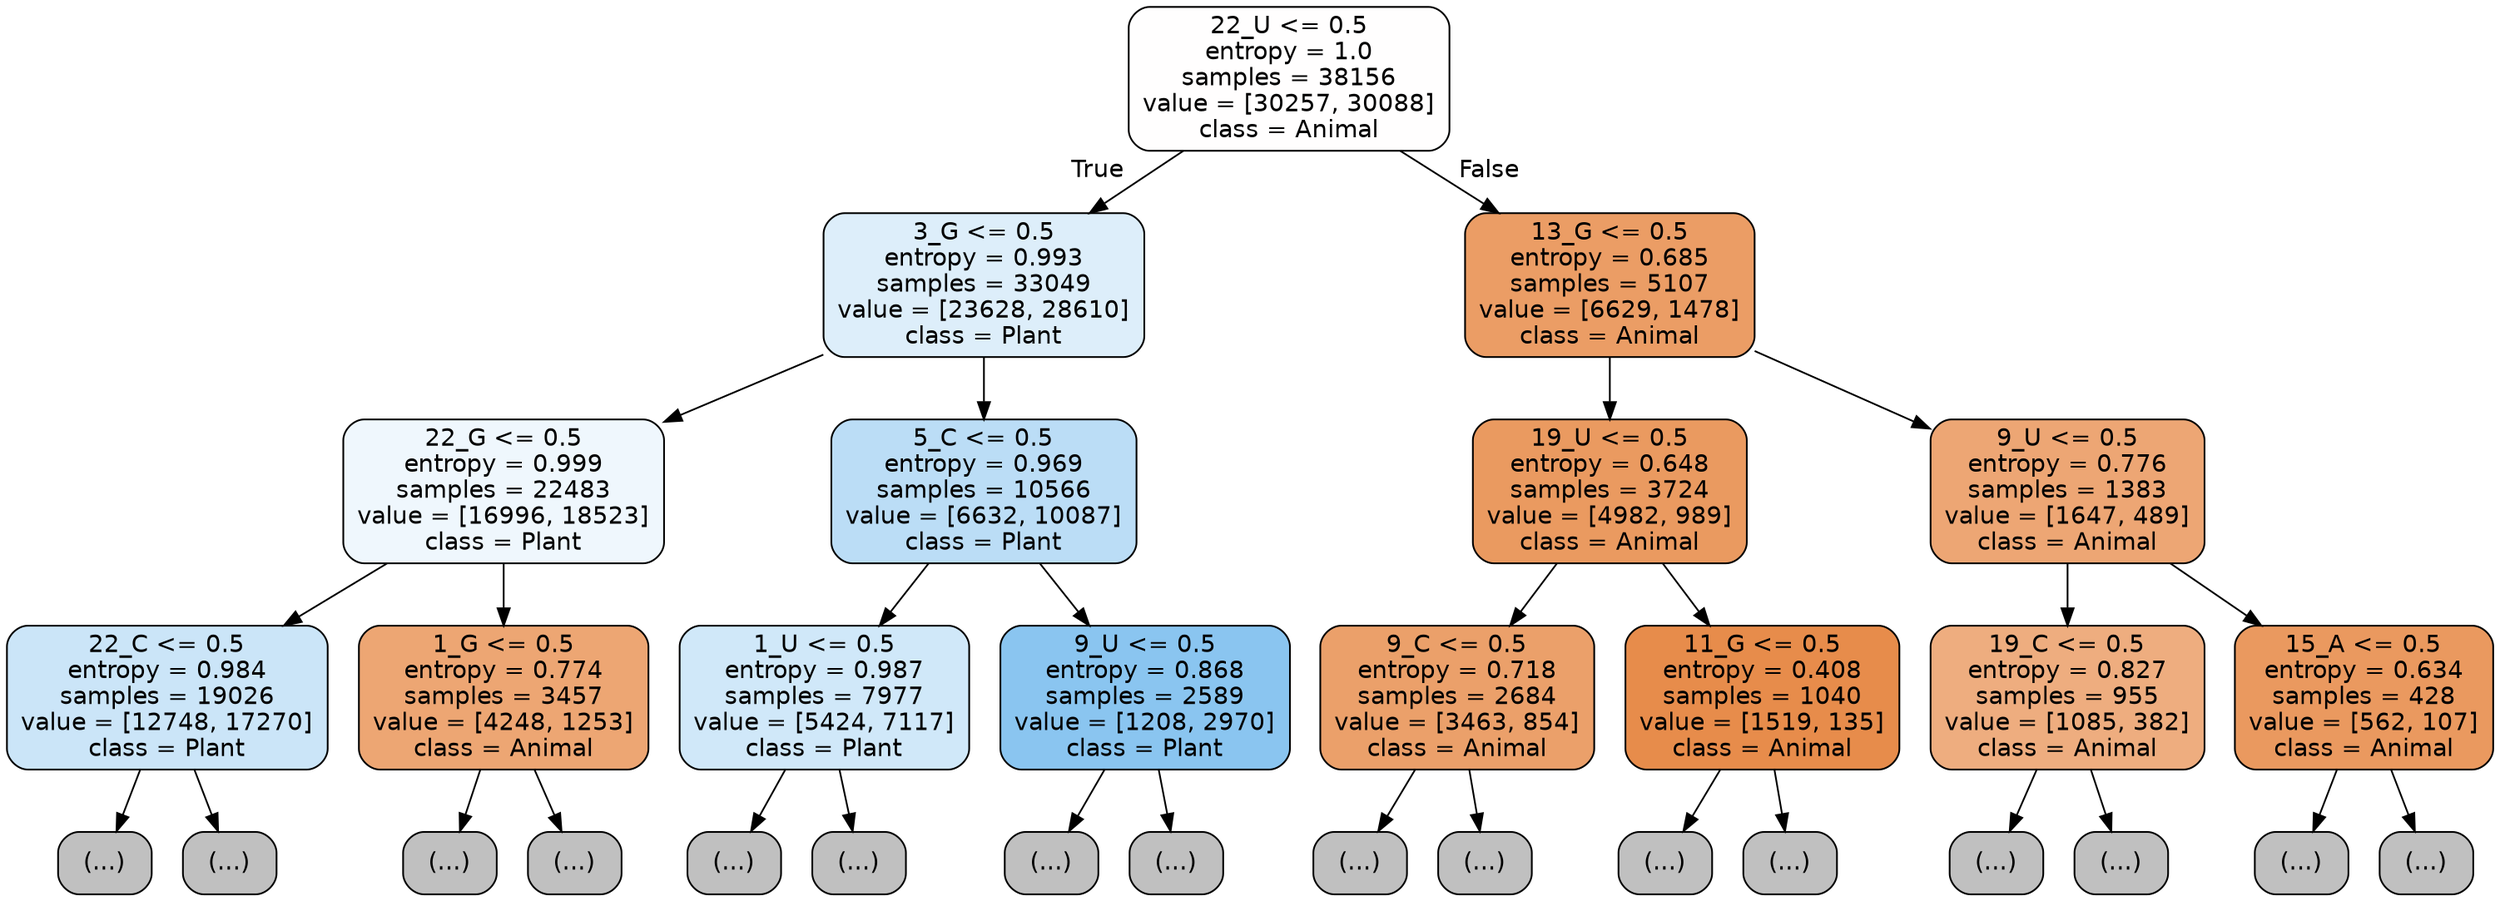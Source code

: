 digraph Tree {
node [shape=box, style="filled, rounded", color="black", fontname="helvetica"] ;
edge [fontname="helvetica"] ;
0 [label="22_U <= 0.5\nentropy = 1.0\nsamples = 38156\nvalue = [30257, 30088]\nclass = Animal", fillcolor="#fffefe"] ;
1 [label="3_G <= 0.5\nentropy = 0.993\nsamples = 33049\nvalue = [23628, 28610]\nclass = Plant", fillcolor="#ddeefa"] ;
0 -> 1 [labeldistance=2.5, labelangle=45, headlabel="True"] ;
2 [label="22_G <= 0.5\nentropy = 0.999\nsamples = 22483\nvalue = [16996, 18523]\nclass = Plant", fillcolor="#eff7fd"] ;
1 -> 2 ;
3 [label="22_C <= 0.5\nentropy = 0.984\nsamples = 19026\nvalue = [12748, 17270]\nclass = Plant", fillcolor="#cbe5f8"] ;
2 -> 3 ;
4 [label="(...)", fillcolor="#C0C0C0"] ;
3 -> 4 ;
7503 [label="(...)", fillcolor="#C0C0C0"] ;
3 -> 7503 ;
8830 [label="1_G <= 0.5\nentropy = 0.774\nsamples = 3457\nvalue = [4248, 1253]\nclass = Animal", fillcolor="#eda673"] ;
2 -> 8830 ;
8831 [label="(...)", fillcolor="#C0C0C0"] ;
8830 -> 8831 ;
9936 [label="(...)", fillcolor="#C0C0C0"] ;
8830 -> 9936 ;
10151 [label="5_C <= 0.5\nentropy = 0.969\nsamples = 10566\nvalue = [6632, 10087]\nclass = Plant", fillcolor="#bbddf6"] ;
1 -> 10151 ;
10152 [label="1_U <= 0.5\nentropy = 0.987\nsamples = 7977\nvalue = [5424, 7117]\nclass = Plant", fillcolor="#d0e8f9"] ;
10151 -> 10152 ;
10153 [label="(...)", fillcolor="#C0C0C0"] ;
10152 -> 10153 ;
12020 [label="(...)", fillcolor="#C0C0C0"] ;
10152 -> 12020 ;
13427 [label="9_U <= 0.5\nentropy = 0.868\nsamples = 2589\nvalue = [1208, 2970]\nclass = Plant", fillcolor="#8ac5f0"] ;
10151 -> 13427 ;
13428 [label="(...)", fillcolor="#C0C0C0"] ;
13427 -> 13428 ;
14109 [label="(...)", fillcolor="#C0C0C0"] ;
13427 -> 14109 ;
14324 [label="13_G <= 0.5\nentropy = 0.685\nsamples = 5107\nvalue = [6629, 1478]\nclass = Animal", fillcolor="#eb9d65"] ;
0 -> 14324 [labeldistance=2.5, labelangle=-45, headlabel="False"] ;
14325 [label="19_U <= 0.5\nentropy = 0.648\nsamples = 3724\nvalue = [4982, 989]\nclass = Animal", fillcolor="#ea9a60"] ;
14324 -> 14325 ;
14326 [label="9_C <= 0.5\nentropy = 0.718\nsamples = 2684\nvalue = [3463, 854]\nclass = Animal", fillcolor="#eba06a"] ;
14325 -> 14326 ;
14327 [label="(...)", fillcolor="#C0C0C0"] ;
14326 -> 14327 ;
15178 [label="(...)", fillcolor="#C0C0C0"] ;
14326 -> 15178 ;
15381 [label="11_G <= 0.5\nentropy = 0.408\nsamples = 1040\nvalue = [1519, 135]\nclass = Animal", fillcolor="#e78c4b"] ;
14325 -> 15381 ;
15382 [label="(...)", fillcolor="#C0C0C0"] ;
15381 -> 15382 ;
15617 [label="(...)", fillcolor="#C0C0C0"] ;
15381 -> 15617 ;
15706 [label="9_U <= 0.5\nentropy = 0.776\nsamples = 1383\nvalue = [1647, 489]\nclass = Animal", fillcolor="#eda674"] ;
14324 -> 15706 ;
15707 [label="19_C <= 0.5\nentropy = 0.827\nsamples = 955\nvalue = [1085, 382]\nclass = Animal", fillcolor="#eead7f"] ;
15706 -> 15707 ;
15708 [label="(...)", fillcolor="#C0C0C0"] ;
15707 -> 15708 ;
15997 [label="(...)", fillcolor="#C0C0C0"] ;
15707 -> 15997 ;
16062 [label="15_A <= 0.5\nentropy = 0.634\nsamples = 428\nvalue = [562, 107]\nclass = Animal", fillcolor="#ea995f"] ;
15706 -> 16062 ;
16063 [label="(...)", fillcolor="#C0C0C0"] ;
16062 -> 16063 ;
16190 [label="(...)", fillcolor="#C0C0C0"] ;
16062 -> 16190 ;
}
